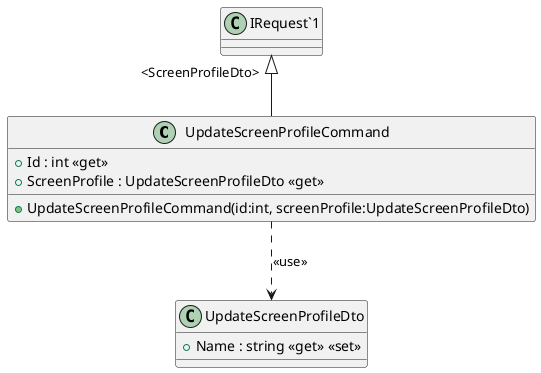 @startuml
class UpdateScreenProfileCommand {
    + Id : int <<get>>
    + ScreenProfile : UpdateScreenProfileDto <<get>>
    + UpdateScreenProfileCommand(id:int, screenProfile:UpdateScreenProfileDto)
}
"IRequest`1" "<ScreenProfileDto>" <|-- UpdateScreenProfileCommand
UpdateScreenProfileCommand ..> UpdateScreenProfileDto: <<use>>
class UpdateScreenProfileDto {
    + Name : string <<get>> <<set>>
}
@enduml